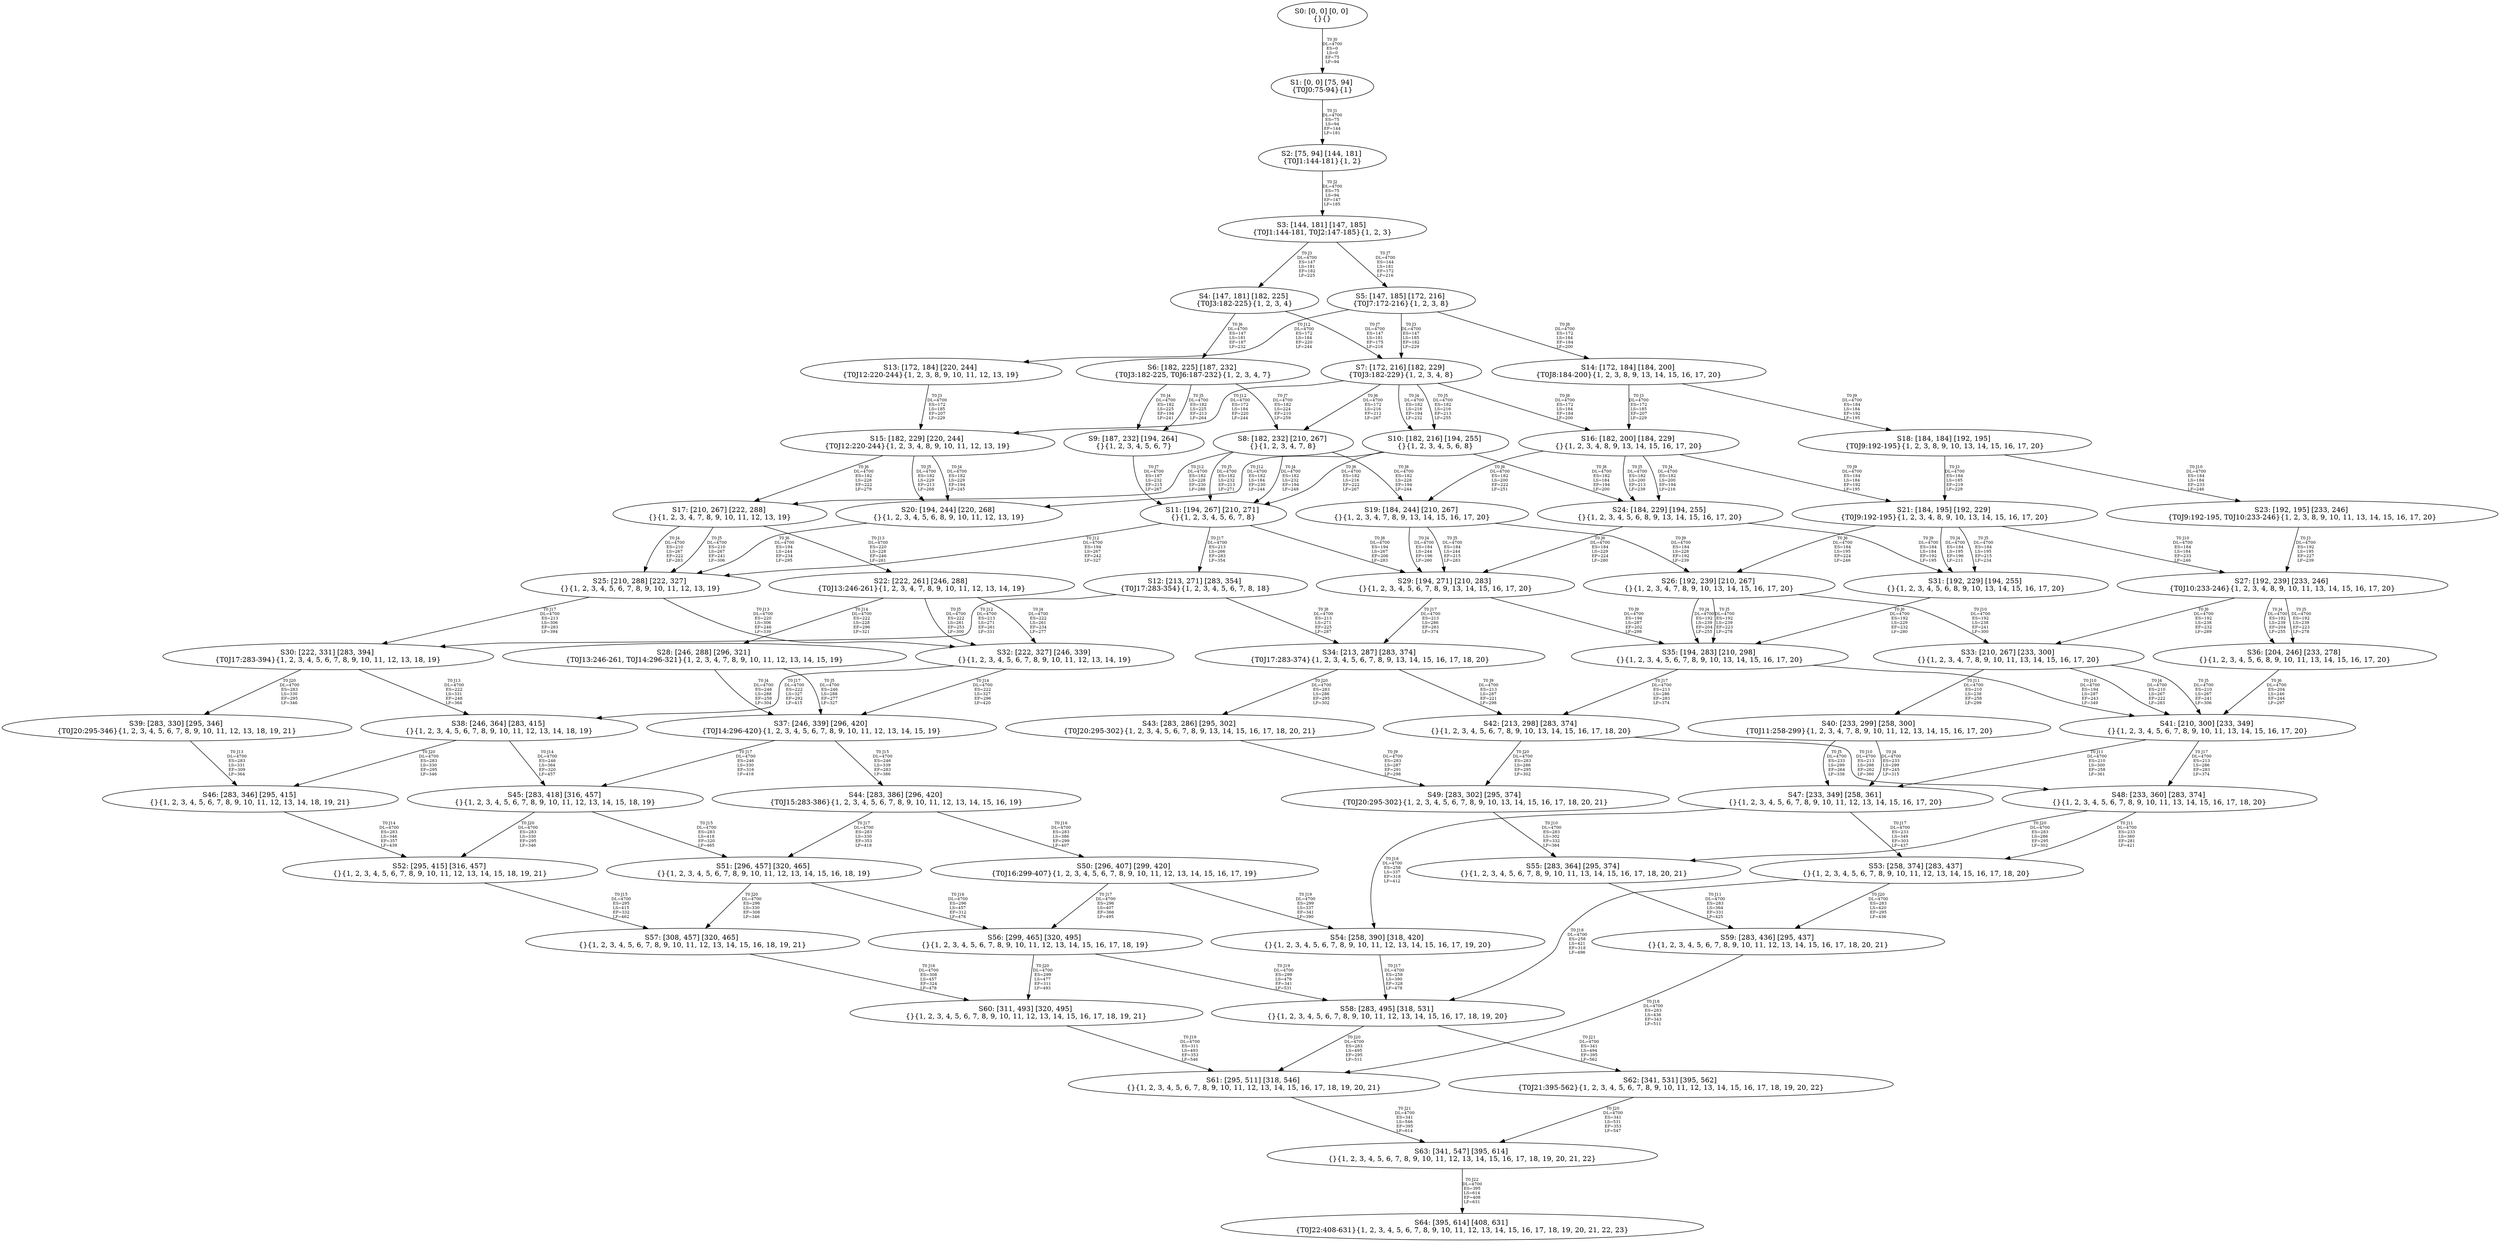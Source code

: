 digraph {
	S0[label="S0: [0, 0] [0, 0] \n{}{}"];
	S1[label="S1: [0, 0] [75, 94] \n{T0J0:75-94}{1}"];
	S2[label="S2: [75, 94] [144, 181] \n{T0J1:144-181}{1, 2}"];
	S3[label="S3: [144, 181] [147, 185] \n{T0J1:144-181, T0J2:147-185}{1, 2, 3}"];
	S4[label="S4: [147, 181] [182, 225] \n{T0J3:182-225}{1, 2, 3, 4}"];
	S5[label="S5: [147, 185] [172, 216] \n{T0J7:172-216}{1, 2, 3, 8}"];
	S6[label="S6: [182, 225] [187, 232] \n{T0J3:182-225, T0J6:187-232}{1, 2, 3, 4, 7}"];
	S7[label="S7: [172, 216] [182, 229] \n{T0J3:182-229}{1, 2, 3, 4, 8}"];
	S8[label="S8: [182, 232] [210, 267] \n{}{1, 2, 3, 4, 7, 8}"];
	S9[label="S9: [187, 232] [194, 264] \n{}{1, 2, 3, 4, 5, 6, 7}"];
	S10[label="S10: [182, 216] [194, 255] \n{}{1, 2, 3, 4, 5, 6, 8}"];
	S11[label="S11: [194, 267] [210, 271] \n{}{1, 2, 3, 4, 5, 6, 7, 8}"];
	S12[label="S12: [213, 271] [283, 354] \n{T0J17:283-354}{1, 2, 3, 4, 5, 6, 7, 8, 18}"];
	S13[label="S13: [172, 184] [220, 244] \n{T0J12:220-244}{1, 2, 3, 8, 9, 10, 11, 12, 13, 19}"];
	S14[label="S14: [172, 184] [184, 200] \n{T0J8:184-200}{1, 2, 3, 8, 9, 13, 14, 15, 16, 17, 20}"];
	S15[label="S15: [182, 229] [220, 244] \n{T0J12:220-244}{1, 2, 3, 4, 8, 9, 10, 11, 12, 13, 19}"];
	S16[label="S16: [182, 200] [184, 229] \n{}{1, 2, 3, 4, 8, 9, 13, 14, 15, 16, 17, 20}"];
	S17[label="S17: [210, 267] [222, 288] \n{}{1, 2, 3, 4, 7, 8, 9, 10, 11, 12, 13, 19}"];
	S18[label="S18: [184, 184] [192, 195] \n{T0J9:192-195}{1, 2, 3, 8, 9, 10, 13, 14, 15, 16, 17, 20}"];
	S19[label="S19: [184, 244] [210, 267] \n{}{1, 2, 3, 4, 7, 8, 9, 13, 14, 15, 16, 17, 20}"];
	S20[label="S20: [194, 244] [220, 268] \n{}{1, 2, 3, 4, 5, 6, 8, 9, 10, 11, 12, 13, 19}"];
	S21[label="S21: [184, 195] [192, 229] \n{T0J9:192-195}{1, 2, 3, 4, 8, 9, 10, 13, 14, 15, 16, 17, 20}"];
	S22[label="S22: [222, 261] [246, 288] \n{T0J13:246-261}{1, 2, 3, 4, 7, 8, 9, 10, 11, 12, 13, 14, 19}"];
	S23[label="S23: [192, 195] [233, 246] \n{T0J9:192-195, T0J10:233-246}{1, 2, 3, 8, 9, 10, 11, 13, 14, 15, 16, 17, 20}"];
	S24[label="S24: [184, 229] [194, 255] \n{}{1, 2, 3, 4, 5, 6, 8, 9, 13, 14, 15, 16, 17, 20}"];
	S25[label="S25: [210, 288] [222, 327] \n{}{1, 2, 3, 4, 5, 6, 7, 8, 9, 10, 11, 12, 13, 19}"];
	S26[label="S26: [192, 239] [210, 267] \n{}{1, 2, 3, 4, 7, 8, 9, 10, 13, 14, 15, 16, 17, 20}"];
	S27[label="S27: [192, 239] [233, 246] \n{T0J10:233-246}{1, 2, 3, 4, 8, 9, 10, 11, 13, 14, 15, 16, 17, 20}"];
	S28[label="S28: [246, 288] [296, 321] \n{T0J13:246-261, T0J14:296-321}{1, 2, 3, 4, 7, 8, 9, 10, 11, 12, 13, 14, 15, 19}"];
	S29[label="S29: [194, 271] [210, 283] \n{}{1, 2, 3, 4, 5, 6, 7, 8, 9, 13, 14, 15, 16, 17, 20}"];
	S30[label="S30: [222, 331] [283, 394] \n{T0J17:283-394}{1, 2, 3, 4, 5, 6, 7, 8, 9, 10, 11, 12, 13, 18, 19}"];
	S31[label="S31: [192, 229] [194, 255] \n{}{1, 2, 3, 4, 5, 6, 8, 9, 10, 13, 14, 15, 16, 17, 20}"];
	S32[label="S32: [222, 327] [246, 339] \n{}{1, 2, 3, 4, 5, 6, 7, 8, 9, 10, 11, 12, 13, 14, 19}"];
	S33[label="S33: [210, 267] [233, 300] \n{}{1, 2, 3, 4, 7, 8, 9, 10, 11, 13, 14, 15, 16, 17, 20}"];
	S34[label="S34: [213, 287] [283, 374] \n{T0J17:283-374}{1, 2, 3, 4, 5, 6, 7, 8, 9, 13, 14, 15, 16, 17, 18, 20}"];
	S35[label="S35: [194, 283] [210, 298] \n{}{1, 2, 3, 4, 5, 6, 7, 8, 9, 10, 13, 14, 15, 16, 17, 20}"];
	S36[label="S36: [204, 246] [233, 278] \n{}{1, 2, 3, 4, 5, 6, 8, 9, 10, 11, 13, 14, 15, 16, 17, 20}"];
	S37[label="S37: [246, 339] [296, 420] \n{T0J14:296-420}{1, 2, 3, 4, 5, 6, 7, 8, 9, 10, 11, 12, 13, 14, 15, 19}"];
	S38[label="S38: [246, 364] [283, 415] \n{}{1, 2, 3, 4, 5, 6, 7, 8, 9, 10, 11, 12, 13, 14, 18, 19}"];
	S39[label="S39: [283, 330] [295, 346] \n{T0J20:295-346}{1, 2, 3, 4, 5, 6, 7, 8, 9, 10, 11, 12, 13, 18, 19, 21}"];
	S40[label="S40: [233, 299] [258, 300] \n{T0J11:258-299}{1, 2, 3, 4, 7, 8, 9, 10, 11, 12, 13, 14, 15, 16, 17, 20}"];
	S41[label="S41: [210, 300] [233, 349] \n{}{1, 2, 3, 4, 5, 6, 7, 8, 9, 10, 11, 13, 14, 15, 16, 17, 20}"];
	S42[label="S42: [213, 298] [283, 374] \n{}{1, 2, 3, 4, 5, 6, 7, 8, 9, 10, 13, 14, 15, 16, 17, 18, 20}"];
	S43[label="S43: [283, 286] [295, 302] \n{T0J20:295-302}{1, 2, 3, 4, 5, 6, 7, 8, 9, 13, 14, 15, 16, 17, 18, 20, 21}"];
	S44[label="S44: [283, 386] [296, 420] \n{T0J15:283-386}{1, 2, 3, 4, 5, 6, 7, 8, 9, 10, 11, 12, 13, 14, 15, 16, 19}"];
	S45[label="S45: [283, 418] [316, 457] \n{}{1, 2, 3, 4, 5, 6, 7, 8, 9, 10, 11, 12, 13, 14, 15, 18, 19}"];
	S46[label="S46: [283, 346] [295, 415] \n{}{1, 2, 3, 4, 5, 6, 7, 8, 9, 10, 11, 12, 13, 14, 18, 19, 21}"];
	S47[label="S47: [233, 349] [258, 361] \n{}{1, 2, 3, 4, 5, 6, 7, 8, 9, 10, 11, 12, 13, 14, 15, 16, 17, 20}"];
	S48[label="S48: [233, 360] [283, 374] \n{}{1, 2, 3, 4, 5, 6, 7, 8, 9, 10, 11, 13, 14, 15, 16, 17, 18, 20}"];
	S49[label="S49: [283, 302] [295, 374] \n{T0J20:295-302}{1, 2, 3, 4, 5, 6, 7, 8, 9, 10, 13, 14, 15, 16, 17, 18, 20, 21}"];
	S50[label="S50: [296, 407] [299, 420] \n{T0J16:299-407}{1, 2, 3, 4, 5, 6, 7, 8, 9, 10, 11, 12, 13, 14, 15, 16, 17, 19}"];
	S51[label="S51: [296, 457] [320, 465] \n{}{1, 2, 3, 4, 5, 6, 7, 8, 9, 10, 11, 12, 13, 14, 15, 16, 18, 19}"];
	S52[label="S52: [295, 415] [316, 457] \n{}{1, 2, 3, 4, 5, 6, 7, 8, 9, 10, 11, 12, 13, 14, 15, 18, 19, 21}"];
	S53[label="S53: [258, 374] [283, 437] \n{}{1, 2, 3, 4, 5, 6, 7, 8, 9, 10, 11, 12, 13, 14, 15, 16, 17, 18, 20}"];
	S54[label="S54: [258, 390] [318, 420] \n{}{1, 2, 3, 4, 5, 6, 7, 8, 9, 10, 11, 12, 13, 14, 15, 16, 17, 19, 20}"];
	S55[label="S55: [283, 364] [295, 374] \n{}{1, 2, 3, 4, 5, 6, 7, 8, 9, 10, 11, 13, 14, 15, 16, 17, 18, 20, 21}"];
	S56[label="S56: [299, 465] [320, 495] \n{}{1, 2, 3, 4, 5, 6, 7, 8, 9, 10, 11, 12, 13, 14, 15, 16, 17, 18, 19}"];
	S57[label="S57: [308, 457] [320, 465] \n{}{1, 2, 3, 4, 5, 6, 7, 8, 9, 10, 11, 12, 13, 14, 15, 16, 18, 19, 21}"];
	S58[label="S58: [283, 495] [318, 531] \n{}{1, 2, 3, 4, 5, 6, 7, 8, 9, 10, 11, 12, 13, 14, 15, 16, 17, 18, 19, 20}"];
	S59[label="S59: [283, 436] [295, 437] \n{}{1, 2, 3, 4, 5, 6, 7, 8, 9, 10, 11, 12, 13, 14, 15, 16, 17, 18, 20, 21}"];
	S60[label="S60: [311, 493] [320, 495] \n{}{1, 2, 3, 4, 5, 6, 7, 8, 9, 10, 11, 12, 13, 14, 15, 16, 17, 18, 19, 21}"];
	S61[label="S61: [295, 511] [318, 546] \n{}{1, 2, 3, 4, 5, 6, 7, 8, 9, 10, 11, 12, 13, 14, 15, 16, 17, 18, 19, 20, 21}"];
	S62[label="S62: [341, 531] [395, 562] \n{T0J21:395-562}{1, 2, 3, 4, 5, 6, 7, 8, 9, 10, 11, 12, 13, 14, 15, 16, 17, 18, 19, 20, 22}"];
	S63[label="S63: [341, 547] [395, 614] \n{}{1, 2, 3, 4, 5, 6, 7, 8, 9, 10, 11, 12, 13, 14, 15, 16, 17, 18, 19, 20, 21, 22}"];
	S64[label="S64: [395, 614] [408, 631] \n{T0J22:408-631}{1, 2, 3, 4, 5, 6, 7, 8, 9, 10, 11, 12, 13, 14, 15, 16, 17, 18, 19, 20, 21, 22, 23}"];
	S0 -> S1[label="T0 J0\nDL=4700\nES=0\nLS=0\nEF=75\nLF=94",fontsize=8];
	S1 -> S2[label="T0 J1\nDL=4700\nES=75\nLS=94\nEF=144\nLF=181",fontsize=8];
	S2 -> S3[label="T0 J2\nDL=4700\nES=75\nLS=94\nEF=147\nLF=185",fontsize=8];
	S3 -> S4[label="T0 J3\nDL=4700\nES=147\nLS=181\nEF=182\nLF=225",fontsize=8];
	S3 -> S5[label="T0 J7\nDL=4700\nES=144\nLS=181\nEF=172\nLF=216",fontsize=8];
	S4 -> S6[label="T0 J6\nDL=4700\nES=147\nLS=181\nEF=187\nLF=232",fontsize=8];
	S4 -> S7[label="T0 J7\nDL=4700\nES=147\nLS=181\nEF=175\nLF=216",fontsize=8];
	S5 -> S7[label="T0 J3\nDL=4700\nES=147\nLS=185\nEF=182\nLF=229",fontsize=8];
	S5 -> S14[label="T0 J8\nDL=4700\nES=172\nLS=184\nEF=184\nLF=200",fontsize=8];
	S5 -> S13[label="T0 J12\nDL=4700\nES=172\nLS=184\nEF=220\nLF=244",fontsize=8];
	S6 -> S9[label="T0 J4\nDL=4700\nES=182\nLS=225\nEF=194\nLF=241",fontsize=8];
	S6 -> S9[label="T0 J5\nDL=4700\nES=182\nLS=225\nEF=213\nLF=264",fontsize=8];
	S6 -> S8[label="T0 J7\nDL=4700\nES=182\nLS=224\nEF=210\nLF=259",fontsize=8];
	S7 -> S10[label="T0 J4\nDL=4700\nES=182\nLS=216\nEF=194\nLF=232",fontsize=8];
	S7 -> S10[label="T0 J5\nDL=4700\nES=182\nLS=216\nEF=213\nLF=255",fontsize=8];
	S7 -> S8[label="T0 J6\nDL=4700\nES=172\nLS=216\nEF=212\nLF=267",fontsize=8];
	S7 -> S16[label="T0 J8\nDL=4700\nES=172\nLS=184\nEF=184\nLF=200",fontsize=8];
	S7 -> S15[label="T0 J12\nDL=4700\nES=172\nLS=184\nEF=220\nLF=244",fontsize=8];
	S8 -> S11[label="T0 J4\nDL=4700\nES=182\nLS=232\nEF=194\nLF=248",fontsize=8];
	S8 -> S11[label="T0 J5\nDL=4700\nES=182\nLS=232\nEF=213\nLF=271",fontsize=8];
	S8 -> S19[label="T0 J8\nDL=4700\nES=182\nLS=228\nEF=194\nLF=244",fontsize=8];
	S8 -> S17[label="T0 J12\nDL=4700\nES=182\nLS=228\nEF=230\nLF=288",fontsize=8];
	S9 -> S11[label="T0 J7\nDL=4700\nES=187\nLS=232\nEF=215\nLF=267",fontsize=8];
	S10 -> S11[label="T0 J6\nDL=4700\nES=182\nLS=216\nEF=222\nLF=267",fontsize=8];
	S10 -> S24[label="T0 J8\nDL=4700\nES=182\nLS=184\nEF=194\nLF=200",fontsize=8];
	S10 -> S20[label="T0 J12\nDL=4700\nES=182\nLS=184\nEF=230\nLF=244",fontsize=8];
	S11 -> S29[label="T0 J8\nDL=4700\nES=194\nLS=267\nEF=206\nLF=283",fontsize=8];
	S11 -> S25[label="T0 J12\nDL=4700\nES=194\nLS=267\nEF=242\nLF=327",fontsize=8];
	S11 -> S12[label="T0 J17\nDL=4700\nES=213\nLS=266\nEF=283\nLF=354",fontsize=8];
	S12 -> S34[label="T0 J8\nDL=4700\nES=213\nLS=271\nEF=225\nLF=287",fontsize=8];
	S12 -> S30[label="T0 J12\nDL=4700\nES=213\nLS=271\nEF=261\nLF=331",fontsize=8];
	S13 -> S15[label="T0 J3\nDL=4700\nES=172\nLS=185\nEF=207\nLF=229",fontsize=8];
	S14 -> S16[label="T0 J3\nDL=4700\nES=172\nLS=185\nEF=207\nLF=229",fontsize=8];
	S14 -> S18[label="T0 J9\nDL=4700\nES=184\nLS=184\nEF=192\nLF=195",fontsize=8];
	S15 -> S20[label="T0 J4\nDL=4700\nES=182\nLS=229\nEF=194\nLF=245",fontsize=8];
	S15 -> S20[label="T0 J5\nDL=4700\nES=182\nLS=229\nEF=213\nLF=268",fontsize=8];
	S15 -> S17[label="T0 J6\nDL=4700\nES=182\nLS=228\nEF=222\nLF=279",fontsize=8];
	S16 -> S24[label="T0 J4\nDL=4700\nES=182\nLS=200\nEF=194\nLF=216",fontsize=8];
	S16 -> S24[label="T0 J5\nDL=4700\nES=182\nLS=200\nEF=213\nLF=239",fontsize=8];
	S16 -> S19[label="T0 J6\nDL=4700\nES=182\nLS=200\nEF=222\nLF=251",fontsize=8];
	S16 -> S21[label="T0 J9\nDL=4700\nES=184\nLS=184\nEF=192\nLF=195",fontsize=8];
	S17 -> S25[label="T0 J4\nDL=4700\nES=210\nLS=267\nEF=222\nLF=283",fontsize=8];
	S17 -> S25[label="T0 J5\nDL=4700\nES=210\nLS=267\nEF=241\nLF=306",fontsize=8];
	S17 -> S22[label="T0 J13\nDL=4700\nES=220\nLS=228\nEF=246\nLF=261",fontsize=8];
	S18 -> S21[label="T0 J3\nDL=4700\nES=184\nLS=185\nEF=219\nLF=229",fontsize=8];
	S18 -> S23[label="T0 J10\nDL=4700\nES=184\nLS=184\nEF=233\nLF=246",fontsize=8];
	S19 -> S29[label="T0 J4\nDL=4700\nES=184\nLS=244\nEF=196\nLF=260",fontsize=8];
	S19 -> S29[label="T0 J5\nDL=4700\nES=184\nLS=244\nEF=215\nLF=283",fontsize=8];
	S19 -> S26[label="T0 J9\nDL=4700\nES=184\nLS=228\nEF=192\nLF=239",fontsize=8];
	S20 -> S25[label="T0 J6\nDL=4700\nES=194\nLS=244\nEF=234\nLF=295",fontsize=8];
	S21 -> S31[label="T0 J4\nDL=4700\nES=184\nLS=195\nEF=196\nLF=211",fontsize=8];
	S21 -> S31[label="T0 J5\nDL=4700\nES=184\nLS=195\nEF=215\nLF=234",fontsize=8];
	S21 -> S26[label="T0 J6\nDL=4700\nES=184\nLS=195\nEF=224\nLF=246",fontsize=8];
	S21 -> S27[label="T0 J10\nDL=4700\nES=184\nLS=184\nEF=233\nLF=246",fontsize=8];
	S22 -> S32[label="T0 J4\nDL=4700\nES=222\nLS=261\nEF=234\nLF=277",fontsize=8];
	S22 -> S32[label="T0 J5\nDL=4700\nES=222\nLS=261\nEF=253\nLF=300",fontsize=8];
	S22 -> S28[label="T0 J14\nDL=4700\nES=222\nLS=228\nEF=296\nLF=321",fontsize=8];
	S23 -> S27[label="T0 J3\nDL=4700\nES=192\nLS=195\nEF=227\nLF=239",fontsize=8];
	S24 -> S29[label="T0 J6\nDL=4700\nES=184\nLS=229\nEF=224\nLF=280",fontsize=8];
	S24 -> S31[label="T0 J9\nDL=4700\nES=184\nLS=184\nEF=192\nLF=195",fontsize=8];
	S25 -> S32[label="T0 J13\nDL=4700\nES=220\nLS=306\nEF=246\nLF=339",fontsize=8];
	S25 -> S30[label="T0 J17\nDL=4700\nES=213\nLS=306\nEF=283\nLF=394",fontsize=8];
	S26 -> S35[label="T0 J4\nDL=4700\nES=192\nLS=239\nEF=204\nLF=255",fontsize=8];
	S26 -> S35[label="T0 J5\nDL=4700\nES=192\nLS=239\nEF=223\nLF=278",fontsize=8];
	S26 -> S33[label="T0 J10\nDL=4700\nES=192\nLS=238\nEF=241\nLF=300",fontsize=8];
	S27 -> S36[label="T0 J4\nDL=4700\nES=192\nLS=239\nEF=204\nLF=255",fontsize=8];
	S27 -> S36[label="T0 J5\nDL=4700\nES=192\nLS=239\nEF=223\nLF=278",fontsize=8];
	S27 -> S33[label="T0 J6\nDL=4700\nES=192\nLS=238\nEF=232\nLF=289",fontsize=8];
	S28 -> S37[label="T0 J4\nDL=4700\nES=246\nLS=288\nEF=258\nLF=304",fontsize=8];
	S28 -> S37[label="T0 J5\nDL=4700\nES=246\nLS=288\nEF=277\nLF=327",fontsize=8];
	S29 -> S35[label="T0 J9\nDL=4700\nES=194\nLS=287\nEF=202\nLF=298",fontsize=8];
	S29 -> S34[label="T0 J17\nDL=4700\nES=213\nLS=286\nEF=283\nLF=374",fontsize=8];
	S30 -> S38[label="T0 J13\nDL=4700\nES=222\nLS=331\nEF=248\nLF=364",fontsize=8];
	S30 -> S39[label="T0 J20\nDL=4700\nES=283\nLS=330\nEF=295\nLF=346",fontsize=8];
	S31 -> S35[label="T0 J6\nDL=4700\nES=192\nLS=229\nEF=232\nLF=280",fontsize=8];
	S32 -> S37[label="T0 J14\nDL=4700\nES=222\nLS=327\nEF=296\nLF=420",fontsize=8];
	S32 -> S38[label="T0 J17\nDL=4700\nES=222\nLS=327\nEF=292\nLF=415",fontsize=8];
	S33 -> S41[label="T0 J4\nDL=4700\nES=210\nLS=267\nEF=222\nLF=283",fontsize=8];
	S33 -> S41[label="T0 J5\nDL=4700\nES=210\nLS=267\nEF=241\nLF=306",fontsize=8];
	S33 -> S40[label="T0 J11\nDL=4700\nES=210\nLS=238\nEF=258\nLF=299",fontsize=8];
	S34 -> S42[label="T0 J9\nDL=4700\nES=213\nLS=287\nEF=221\nLF=298",fontsize=8];
	S34 -> S43[label="T0 J20\nDL=4700\nES=283\nLS=286\nEF=295\nLF=302",fontsize=8];
	S35 -> S41[label="T0 J10\nDL=4700\nES=194\nLS=287\nEF=243\nLF=349",fontsize=8];
	S35 -> S42[label="T0 J17\nDL=4700\nES=213\nLS=286\nEF=283\nLF=374",fontsize=8];
	S36 -> S41[label="T0 J6\nDL=4700\nES=204\nLS=246\nEF=244\nLF=297",fontsize=8];
	S37 -> S44[label="T0 J15\nDL=4700\nES=246\nLS=339\nEF=283\nLF=386",fontsize=8];
	S37 -> S45[label="T0 J17\nDL=4700\nES=246\nLS=330\nEF=316\nLF=418",fontsize=8];
	S38 -> S45[label="T0 J14\nDL=4700\nES=246\nLS=364\nEF=320\nLF=457",fontsize=8];
	S38 -> S46[label="T0 J20\nDL=4700\nES=283\nLS=330\nEF=295\nLF=346",fontsize=8];
	S39 -> S46[label="T0 J13\nDL=4700\nES=283\nLS=331\nEF=309\nLF=364",fontsize=8];
	S40 -> S47[label="T0 J4\nDL=4700\nES=233\nLS=299\nEF=245\nLF=315",fontsize=8];
	S40 -> S47[label="T0 J5\nDL=4700\nES=233\nLS=299\nEF=264\nLF=338",fontsize=8];
	S41 -> S47[label="T0 J11\nDL=4700\nES=210\nLS=300\nEF=258\nLF=361",fontsize=8];
	S41 -> S48[label="T0 J17\nDL=4700\nES=213\nLS=286\nEF=283\nLF=374",fontsize=8];
	S42 -> S48[label="T0 J10\nDL=4700\nES=213\nLS=298\nEF=262\nLF=360",fontsize=8];
	S42 -> S49[label="T0 J20\nDL=4700\nES=283\nLS=286\nEF=295\nLF=302",fontsize=8];
	S43 -> S49[label="T0 J9\nDL=4700\nES=283\nLS=287\nEF=291\nLF=298",fontsize=8];
	S44 -> S50[label="T0 J16\nDL=4700\nES=283\nLS=386\nEF=299\nLF=407",fontsize=8];
	S44 -> S51[label="T0 J17\nDL=4700\nES=283\nLS=330\nEF=353\nLF=418",fontsize=8];
	S45 -> S51[label="T0 J15\nDL=4700\nES=283\nLS=418\nEF=320\nLF=465",fontsize=8];
	S45 -> S52[label="T0 J20\nDL=4700\nES=283\nLS=330\nEF=295\nLF=346",fontsize=8];
	S46 -> S52[label="T0 J14\nDL=4700\nES=283\nLS=346\nEF=357\nLF=439",fontsize=8];
	S47 -> S53[label="T0 J17\nDL=4700\nES=233\nLS=349\nEF=303\nLF=437",fontsize=8];
	S47 -> S54[label="T0 J18\nDL=4700\nES=258\nLS=337\nEF=318\nLF=412",fontsize=8];
	S48 -> S53[label="T0 J11\nDL=4700\nES=233\nLS=360\nEF=281\nLF=421",fontsize=8];
	S48 -> S55[label="T0 J20\nDL=4700\nES=283\nLS=286\nEF=295\nLF=302",fontsize=8];
	S49 -> S55[label="T0 J10\nDL=4700\nES=283\nLS=302\nEF=332\nLF=364",fontsize=8];
	S50 -> S56[label="T0 J17\nDL=4700\nES=296\nLS=407\nEF=366\nLF=495",fontsize=8];
	S50 -> S54[label="T0 J19\nDL=4700\nES=299\nLS=337\nEF=341\nLF=390",fontsize=8];
	S51 -> S56[label="T0 J16\nDL=4700\nES=296\nLS=457\nEF=312\nLF=478",fontsize=8];
	S51 -> S57[label="T0 J20\nDL=4700\nES=296\nLS=330\nEF=308\nLF=346",fontsize=8];
	S52 -> S57[label="T0 J15\nDL=4700\nES=295\nLS=415\nEF=332\nLF=462",fontsize=8];
	S53 -> S58[label="T0 J18\nDL=4700\nES=258\nLS=421\nEF=318\nLF=496",fontsize=8];
	S53 -> S59[label="T0 J20\nDL=4700\nES=283\nLS=420\nEF=295\nLF=436",fontsize=8];
	S54 -> S58[label="T0 J17\nDL=4700\nES=258\nLS=390\nEF=328\nLF=478",fontsize=8];
	S55 -> S59[label="T0 J11\nDL=4700\nES=283\nLS=364\nEF=331\nLF=425",fontsize=8];
	S56 -> S58[label="T0 J19\nDL=4700\nES=299\nLS=478\nEF=341\nLF=531",fontsize=8];
	S56 -> S60[label="T0 J20\nDL=4700\nES=299\nLS=477\nEF=311\nLF=493",fontsize=8];
	S57 -> S60[label="T0 J16\nDL=4700\nES=308\nLS=457\nEF=324\nLF=478",fontsize=8];
	S58 -> S61[label="T0 J20\nDL=4700\nES=283\nLS=495\nEF=295\nLF=511",fontsize=8];
	S58 -> S62[label="T0 J21\nDL=4700\nES=341\nLS=494\nEF=395\nLF=562",fontsize=8];
	S59 -> S61[label="T0 J18\nDL=4700\nES=283\nLS=436\nEF=343\nLF=511",fontsize=8];
	S60 -> S61[label="T0 J19\nDL=4700\nES=311\nLS=493\nEF=353\nLF=546",fontsize=8];
	S61 -> S63[label="T0 J21\nDL=4700\nES=341\nLS=546\nEF=395\nLF=614",fontsize=8];
	S62 -> S63[label="T0 J20\nDL=4700\nES=341\nLS=531\nEF=353\nLF=547",fontsize=8];
	S63 -> S64[label="T0 J22\nDL=4700\nES=395\nLS=614\nEF=408\nLF=631",fontsize=8];
}
